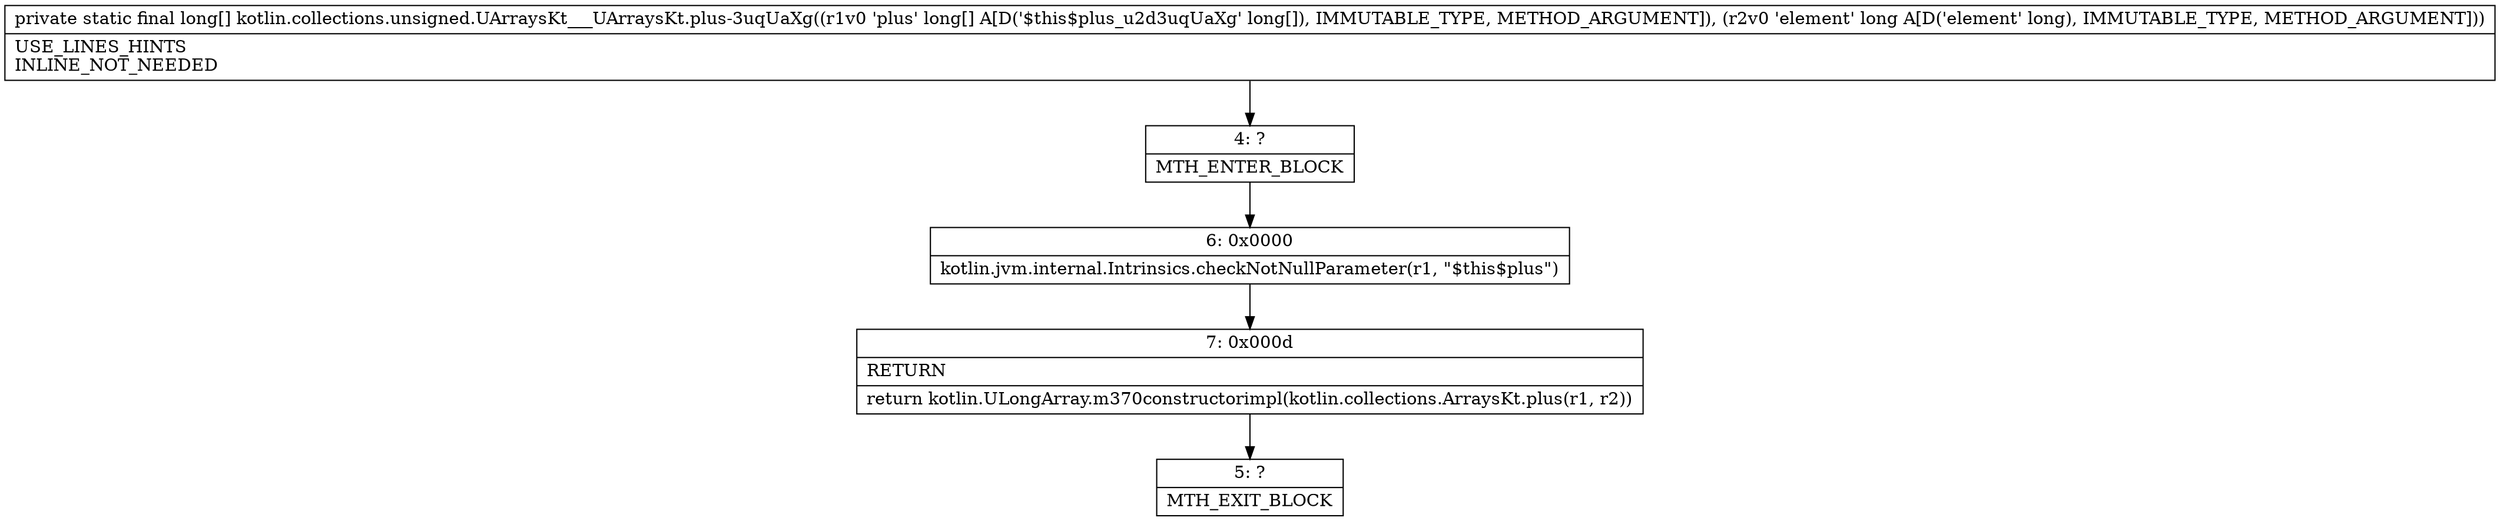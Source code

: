 digraph "CFG forkotlin.collections.unsigned.UArraysKt___UArraysKt.plus\-3uqUaXg([JJ)[J" {
Node_4 [shape=record,label="{4\:\ ?|MTH_ENTER_BLOCK\l}"];
Node_6 [shape=record,label="{6\:\ 0x0000|kotlin.jvm.internal.Intrinsics.checkNotNullParameter(r1, \"$this$plus\")\l}"];
Node_7 [shape=record,label="{7\:\ 0x000d|RETURN\l|return kotlin.ULongArray.m370constructorimpl(kotlin.collections.ArraysKt.plus(r1, r2))\l}"];
Node_5 [shape=record,label="{5\:\ ?|MTH_EXIT_BLOCK\l}"];
MethodNode[shape=record,label="{private static final long[] kotlin.collections.unsigned.UArraysKt___UArraysKt.plus\-3uqUaXg((r1v0 'plus' long[] A[D('$this$plus_u2d3uqUaXg' long[]), IMMUTABLE_TYPE, METHOD_ARGUMENT]), (r2v0 'element' long A[D('element' long), IMMUTABLE_TYPE, METHOD_ARGUMENT]))  | USE_LINES_HINTS\lINLINE_NOT_NEEDED\l}"];
MethodNode -> Node_4;Node_4 -> Node_6;
Node_6 -> Node_7;
Node_7 -> Node_5;
}

